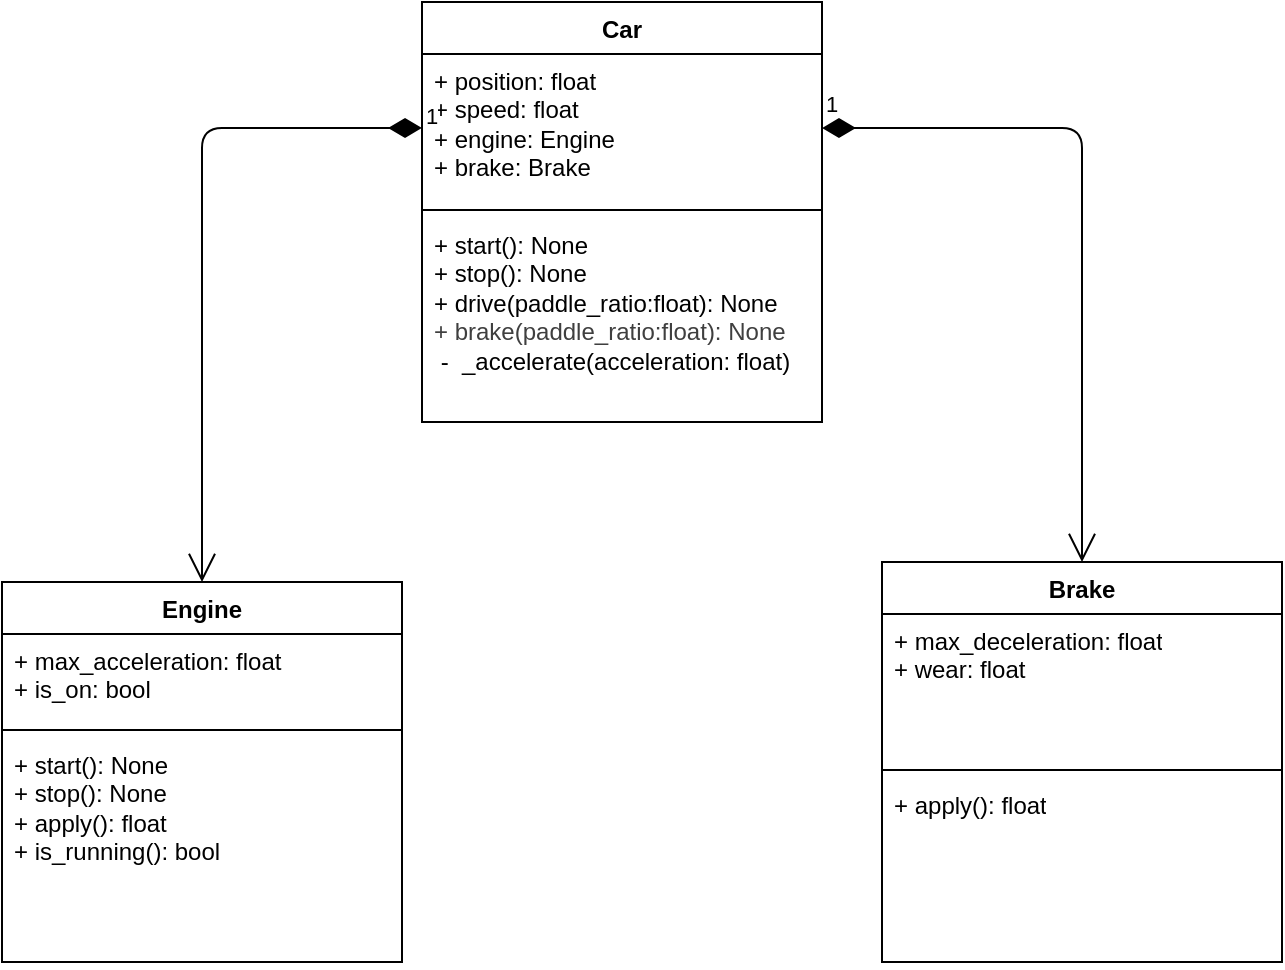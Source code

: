 <mxfile>
    <diagram name="Page-1" id="1OXTFVEG6uptlHIkchpc">
        <mxGraphModel dx="721" dy="779" grid="1" gridSize="10" guides="1" tooltips="1" connect="1" arrows="1" fold="1" page="1" pageScale="1" pageWidth="827" pageHeight="1169" math="0" shadow="0">
            <root>
                <mxCell id="0"/>
                <mxCell id="1" parent="0"/>
                <mxCell id="ZoyqIfkyJyM5NiWGZNW2-1" value="Car" style="swimlane;fontStyle=1;align=center;verticalAlign=top;childLayout=stackLayout;horizontal=1;startSize=26;horizontalStack=0;resizeParent=1;resizeParentMax=0;resizeLast=0;collapsible=1;marginBottom=0;whiteSpace=wrap;html=1;" parent="1" vertex="1">
                    <mxGeometry x="250" y="120" width="200" height="210" as="geometry"/>
                </mxCell>
                <mxCell id="ZoyqIfkyJyM5NiWGZNW2-2" value="+ position: float&lt;br&gt;&lt;span style=&quot;color: rgb(0, 0, 0);&quot;&gt;+ speed: float&lt;/span&gt;&lt;div&gt;&lt;span style=&quot;color: rgb(0, 0, 0);&quot;&gt;&lt;span style=&quot;color: rgb(0, 0, 0);&quot;&gt;+ engine: Engine&lt;/span&gt;&lt;/span&gt;&lt;/div&gt;&lt;div&gt;&lt;span style=&quot;color: rgb(0, 0, 0);&quot;&gt;&lt;span style=&quot;color: rgb(0, 0, 0);&quot;&gt;+ brake: Brake&lt;/span&gt;&lt;/span&gt;&lt;/div&gt;" style="text;strokeColor=none;fillColor=none;align=left;verticalAlign=top;spacingLeft=4;spacingRight=4;overflow=hidden;rotatable=0;points=[[0,0.5],[1,0.5]];portConstraint=eastwest;whiteSpace=wrap;html=1;" parent="ZoyqIfkyJyM5NiWGZNW2-1" vertex="1">
                    <mxGeometry y="26" width="200" height="74" as="geometry"/>
                </mxCell>
                <mxCell id="ZoyqIfkyJyM5NiWGZNW2-3" value="" style="line;strokeWidth=1;fillColor=none;align=left;verticalAlign=middle;spacingTop=-1;spacingLeft=3;spacingRight=3;rotatable=0;labelPosition=right;points=[];portConstraint=eastwest;strokeColor=inherit;" parent="ZoyqIfkyJyM5NiWGZNW2-1" vertex="1">
                    <mxGeometry y="100" width="200" height="8" as="geometry"/>
                </mxCell>
                <mxCell id="ZoyqIfkyJyM5NiWGZNW2-4" value="+ start(): None&lt;br&gt;+&amp;nbsp;&lt;span style=&quot;color: rgb(0, 0, 0);&quot;&gt;stop(): None&lt;/span&gt;&lt;br&gt;&lt;div&gt;+ drive(paddle_ratio:float): None&lt;br&gt;&lt;span style=&quot;color: rgb(63, 63, 63);&quot;&gt;+ brake(&lt;span style=&quot;color: rgb(63, 63, 63);&quot;&gt;paddle_ratio:float&lt;/span&gt;): None&lt;/span&gt;&lt;/div&gt;&lt;div&gt;&lt;span style=&quot;background-color: transparent;&quot;&gt;&amp;nbsp;-&amp;nbsp; _accelerate(acceleration: float)&lt;/span&gt;&lt;/div&gt;" style="text;strokeColor=none;fillColor=none;align=left;verticalAlign=top;spacingLeft=4;spacingRight=4;overflow=hidden;rotatable=0;points=[[0,0.5],[1,0.5]];portConstraint=eastwest;whiteSpace=wrap;html=1;" parent="ZoyqIfkyJyM5NiWGZNW2-1" vertex="1">
                    <mxGeometry y="108" width="200" height="102" as="geometry"/>
                </mxCell>
                <mxCell id="3" value="Brake" style="swimlane;fontStyle=1;align=center;verticalAlign=top;childLayout=stackLayout;horizontal=1;startSize=26;horizontalStack=0;resizeParent=1;resizeParentMax=0;resizeLast=0;collapsible=1;marginBottom=0;whiteSpace=wrap;html=1;" vertex="1" parent="1">
                    <mxGeometry x="480" y="400" width="200" height="200" as="geometry"/>
                </mxCell>
                <mxCell id="4" value="+ max_deceleration: float&lt;br&gt;&lt;span style=&quot;color: rgb(0, 0, 0);&quot;&gt;+ wear: float&lt;/span&gt;&lt;div&gt;&lt;br&gt;&lt;/div&gt;" style="text;strokeColor=none;fillColor=none;align=left;verticalAlign=top;spacingLeft=4;spacingRight=4;overflow=hidden;rotatable=0;points=[[0,0.5],[1,0.5]];portConstraint=eastwest;whiteSpace=wrap;html=1;" vertex="1" parent="3">
                    <mxGeometry y="26" width="200" height="74" as="geometry"/>
                </mxCell>
                <mxCell id="5" value="" style="line;strokeWidth=1;fillColor=none;align=left;verticalAlign=middle;spacingTop=-1;spacingLeft=3;spacingRight=3;rotatable=0;labelPosition=right;points=[];portConstraint=eastwest;strokeColor=inherit;" vertex="1" parent="3">
                    <mxGeometry y="100" width="200" height="8" as="geometry"/>
                </mxCell>
                <mxCell id="6" value="+ apply(): float&lt;div&gt;&lt;br/&gt;&lt;/div&gt;" style="text;strokeColor=none;fillColor=none;align=left;verticalAlign=top;spacingLeft=4;spacingRight=4;overflow=hidden;rotatable=0;points=[[0,0.5],[1,0.5]];portConstraint=eastwest;whiteSpace=wrap;html=1;" vertex="1" parent="3">
                    <mxGeometry y="108" width="200" height="92" as="geometry"/>
                </mxCell>
                <mxCell id="7" value="Engine" style="swimlane;fontStyle=1;align=center;verticalAlign=top;childLayout=stackLayout;horizontal=1;startSize=26;horizontalStack=0;resizeParent=1;resizeParentMax=0;resizeLast=0;collapsible=1;marginBottom=0;whiteSpace=wrap;html=1;" vertex="1" parent="1">
                    <mxGeometry x="40" y="410" width="200" height="190" as="geometry"/>
                </mxCell>
                <mxCell id="11" value="+ max_acceleration: float&lt;br&gt;&lt;span style=&quot;color: rgb(0, 0, 0);&quot;&gt;+ is_on: bool&lt;/span&gt;&lt;div&gt;&lt;br&gt;&lt;/div&gt;" style="text;strokeColor=none;fillColor=none;align=left;verticalAlign=top;spacingLeft=4;spacingRight=4;overflow=hidden;rotatable=0;points=[[0,0.5],[1,0.5]];portConstraint=eastwest;whiteSpace=wrap;html=1;" vertex="1" parent="7">
                    <mxGeometry y="26" width="200" height="44" as="geometry"/>
                </mxCell>
                <mxCell id="9" value="" style="line;strokeWidth=1;fillColor=none;align=left;verticalAlign=middle;spacingTop=-1;spacingLeft=3;spacingRight=3;rotatable=0;labelPosition=right;points=[];portConstraint=eastwest;strokeColor=inherit;" vertex="1" parent="7">
                    <mxGeometry y="70" width="200" height="8" as="geometry"/>
                </mxCell>
                <mxCell id="10" value="+ start(): None&lt;br&gt;+&amp;nbsp;&lt;span style=&quot;color: rgb(0, 0, 0);&quot;&gt;stop(): None&lt;/span&gt;&lt;br&gt;+ apply(): float&lt;div&gt;+ is_running(): bool&lt;/div&gt;" style="text;strokeColor=none;fillColor=none;align=left;verticalAlign=top;spacingLeft=4;spacingRight=4;overflow=hidden;rotatable=0;points=[[0,0.5],[1,0.5]];portConstraint=eastwest;whiteSpace=wrap;html=1;" vertex="1" parent="7">
                    <mxGeometry y="78" width="200" height="112" as="geometry"/>
                </mxCell>
                <mxCell id="12" value="1" style="endArrow=open;html=1;endSize=12;startArrow=diamondThin;startSize=14;startFill=1;edgeStyle=orthogonalEdgeStyle;align=left;verticalAlign=bottom;exitX=1;exitY=0.5;exitDx=0;exitDy=0;" edge="1" parent="1" source="ZoyqIfkyJyM5NiWGZNW2-2" target="3">
                    <mxGeometry x="-1" y="3" relative="1" as="geometry">
                        <mxPoint x="390" y="390" as="sourcePoint"/>
                        <mxPoint x="460" y="300" as="targetPoint"/>
                    </mxGeometry>
                </mxCell>
                <mxCell id="13" value="1" style="endArrow=open;html=1;endSize=12;startArrow=diamondThin;startSize=14;startFill=1;edgeStyle=orthogonalEdgeStyle;align=left;verticalAlign=bottom;exitX=0;exitY=0.5;exitDx=0;exitDy=0;entryX=0.5;entryY=0;entryDx=0;entryDy=0;" edge="1" parent="1" source="ZoyqIfkyJyM5NiWGZNW2-2" target="7">
                    <mxGeometry x="-1" y="3" relative="1" as="geometry">
                        <mxPoint x="300" y="300" as="sourcePoint"/>
                        <mxPoint x="460" y="300" as="targetPoint"/>
                    </mxGeometry>
                </mxCell>
            </root>
        </mxGraphModel>
    </diagram>
</mxfile>